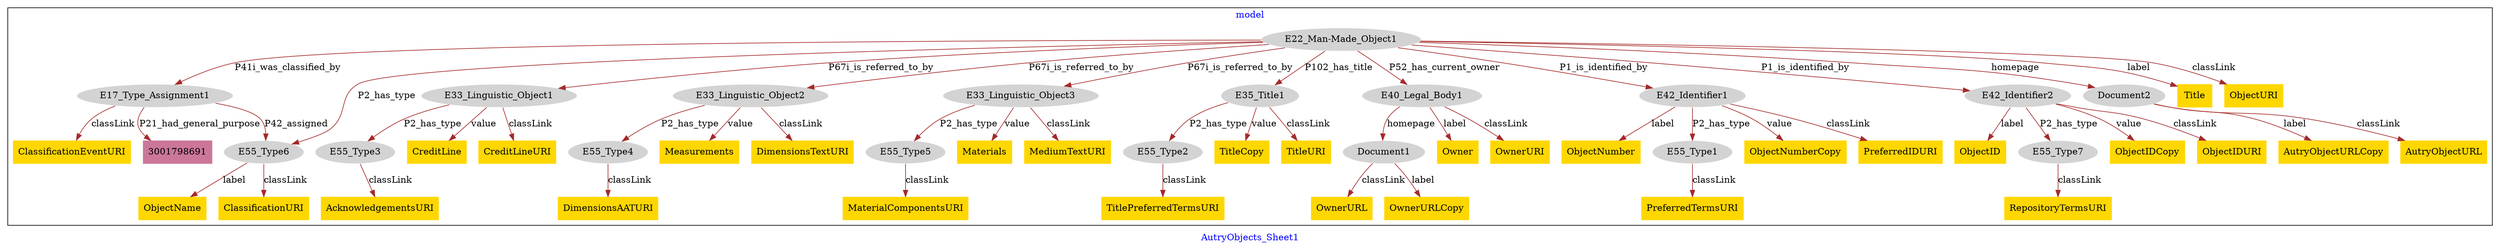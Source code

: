 digraph n0 {
fontcolor="blue"
remincross="true"
label="AutryObjects_Sheet1"
subgraph cluster {
label="model"
n2[style="filled",color="white",fillcolor="lightgray",label="E22_Man-Made_Object1"];
n3[style="filled",color="white",fillcolor="lightgray",label="E17_Type_Assignment1"];
n4[style="filled",color="white",fillcolor="lightgray",label="E33_Linguistic_Object1"];
n5[style="filled",color="white",fillcolor="lightgray",label="E33_Linguistic_Object2"];
n6[style="filled",color="white",fillcolor="lightgray",label="E33_Linguistic_Object3"];
n7[style="filled",color="white",fillcolor="lightgray",label="E35_Title1"];
n8[style="filled",color="white",fillcolor="lightgray",label="E40_Legal_Body1"];
n9[style="filled",color="white",fillcolor="lightgray",label="E42_Identifier1"];
n10[style="filled",color="white",fillcolor="lightgray",label="E42_Identifier2"];
n11[style="filled",color="white",fillcolor="lightgray",label="E55_Type6"];
n12[style="filled",color="white",fillcolor="lightgray",label="Document2"];
n13[style="filled",color="white",fillcolor="lightgray",label="E55_Type3"];
n14[style="filled",color="white",fillcolor="lightgray",label="E55_Type4"];
n15[style="filled",color="white",fillcolor="lightgray",label="E55_Type5"];
n16[style="filled",color="white",fillcolor="lightgray",label="E55_Type2"];
n17[style="filled",color="white",fillcolor="lightgray",label="Document1"];
n18[style="filled",color="white",fillcolor="lightgray",label="E55_Type1"];
n19[style="filled",color="white",fillcolor="lightgray",label="E55_Type7"];
n20[shape="plaintext",style="filled",fillcolor="gold",label="Owner"];
n21[shape="plaintext",style="filled",fillcolor="gold",label="CreditLine"];
n22[shape="plaintext",style="filled",fillcolor="gold",label="OwnerURL"];
n23[shape="plaintext",style="filled",fillcolor="gold",label="Title"];
n24[shape="plaintext",style="filled",fillcolor="gold",label="ClassificationURI"];
n25[shape="plaintext",style="filled",fillcolor="gold",label="ObjectName"];
n26[shape="plaintext",style="filled",fillcolor="gold",label="Measurements"];
n27[shape="plaintext",style="filled",fillcolor="gold",label="ObjectNumberCopy"];
n28[shape="plaintext",style="filled",fillcolor="gold",label="Materials"];
n29[shape="plaintext",style="filled",fillcolor="gold",label="TitleCopy"];
n30[shape="plaintext",style="filled",fillcolor="gold",label="AutryObjectURL"];
n31[shape="plaintext",style="filled",fillcolor="gold",label="ClassificationEventURI"];
n32[shape="plaintext",style="filled",fillcolor="gold",label="ObjectIDCopy"];
n33[shape="plaintext",style="filled",fillcolor="gold",label="DimensionsAATURI"];
n34[shape="plaintext",style="filled",fillcolor="gold",label="ObjectURI"];
n35[shape="plaintext",style="filled",fillcolor="gold",label="AcknowledgementsURI"];
n36[shape="plaintext",style="filled",fillcolor="gold",label="TitleURI"];
n37[shape="plaintext",style="filled",fillcolor="gold",label="PreferredIDURI"];
n38[shape="plaintext",style="filled",fillcolor="gold",label="TitlePreferredTermsURI"];
n39[shape="plaintext",style="filled",fillcolor="gold",label="OwnerURI"];
n40[shape="plaintext",style="filled",fillcolor="gold",label="OwnerURLCopy"];
n41[shape="plaintext",style="filled",fillcolor="gold",label="CreditLineURI"];
n42[shape="plaintext",style="filled",fillcolor="gold",label="ObjectIDURI"];
n43[shape="plaintext",style="filled",fillcolor="gold",label="ObjectNumber"];
n44[shape="plaintext",style="filled",fillcolor="gold",label="PreferredTermsURI"];
n45[shape="plaintext",style="filled",fillcolor="gold",label="ObjectID"];
n46[shape="plaintext",style="filled",fillcolor="gold",label="RepositoryTermsURI"];
n47[shape="plaintext",style="filled",fillcolor="gold",label="MaterialComponentsURI"];
n48[shape="plaintext",style="filled",fillcolor="gold",label="MediumTextURI"];
n49[shape="plaintext",style="filled",fillcolor="gold",label="AutryObjectURLCopy"];
n50[shape="plaintext",style="filled",fillcolor="gold",label="DimensionsTextURI"];
n51[shape="plaintext",style="filled",fillcolor="#CC7799",label="3001798691"];
}
n2 -> n3[color="brown",fontcolor="black",label="P41i_was_classified_by"]
n2 -> n4[color="brown",fontcolor="black",label="P67i_is_referred_to_by"]
n2 -> n5[color="brown",fontcolor="black",label="P67i_is_referred_to_by"]
n2 -> n6[color="brown",fontcolor="black",label="P67i_is_referred_to_by"]
n2 -> n7[color="brown",fontcolor="black",label="P102_has_title"]
n2 -> n8[color="brown",fontcolor="black",label="P52_has_current_owner"]
n2 -> n9[color="brown",fontcolor="black",label="P1_is_identified_by"]
n2 -> n10[color="brown",fontcolor="black",label="P1_is_identified_by"]
n2 -> n11[color="brown",fontcolor="black",label="P2_has_type"]
n2 -> n12[color="brown",fontcolor="black",label="homepage"]
n4 -> n13[color="brown",fontcolor="black",label="P2_has_type"]
n5 -> n14[color="brown",fontcolor="black",label="P2_has_type"]
n6 -> n15[color="brown",fontcolor="black",label="P2_has_type"]
n7 -> n16[color="brown",fontcolor="black",label="P2_has_type"]
n8 -> n17[color="brown",fontcolor="black",label="homepage"]
n9 -> n18[color="brown",fontcolor="black",label="P2_has_type"]
n10 -> n19[color="brown",fontcolor="black",label="P2_has_type"]
n8 -> n20[color="brown",fontcolor="black",label="label"]
n4 -> n21[color="brown",fontcolor="black",label="value"]
n17 -> n22[color="brown",fontcolor="black",label="classLink"]
n2 -> n23[color="brown",fontcolor="black",label="label"]
n11 -> n24[color="brown",fontcolor="black",label="classLink"]
n11 -> n25[color="brown",fontcolor="black",label="label"]
n5 -> n26[color="brown",fontcolor="black",label="value"]
n9 -> n27[color="brown",fontcolor="black",label="value"]
n6 -> n28[color="brown",fontcolor="black",label="value"]
n7 -> n29[color="brown",fontcolor="black",label="value"]
n12 -> n30[color="brown",fontcolor="black",label="classLink"]
n3 -> n31[color="brown",fontcolor="black",label="classLink"]
n10 -> n32[color="brown",fontcolor="black",label="value"]
n14 -> n33[color="brown",fontcolor="black",label="classLink"]
n2 -> n34[color="brown",fontcolor="black",label="classLink"]
n13 -> n35[color="brown",fontcolor="black",label="classLink"]
n7 -> n36[color="brown",fontcolor="black",label="classLink"]
n9 -> n37[color="brown",fontcolor="black",label="classLink"]
n16 -> n38[color="brown",fontcolor="black",label="classLink"]
n8 -> n39[color="brown",fontcolor="black",label="classLink"]
n17 -> n40[color="brown",fontcolor="black",label="label"]
n4 -> n41[color="brown",fontcolor="black",label="classLink"]
n10 -> n42[color="brown",fontcolor="black",label="classLink"]
n9 -> n43[color="brown",fontcolor="black",label="label"]
n18 -> n44[color="brown",fontcolor="black",label="classLink"]
n10 -> n45[color="brown",fontcolor="black",label="label"]
n19 -> n46[color="brown",fontcolor="black",label="classLink"]
n15 -> n47[color="brown",fontcolor="black",label="classLink"]
n6 -> n48[color="brown",fontcolor="black",label="classLink"]
n12 -> n49[color="brown",fontcolor="black",label="label"]
n5 -> n50[color="brown",fontcolor="black",label="classLink"]
n3 -> n11[color="brown",fontcolor="black",label="P42_assigned"]
n3 -> n51[color="brown",fontcolor="black",label="P21_had_general_purpose"]
}
